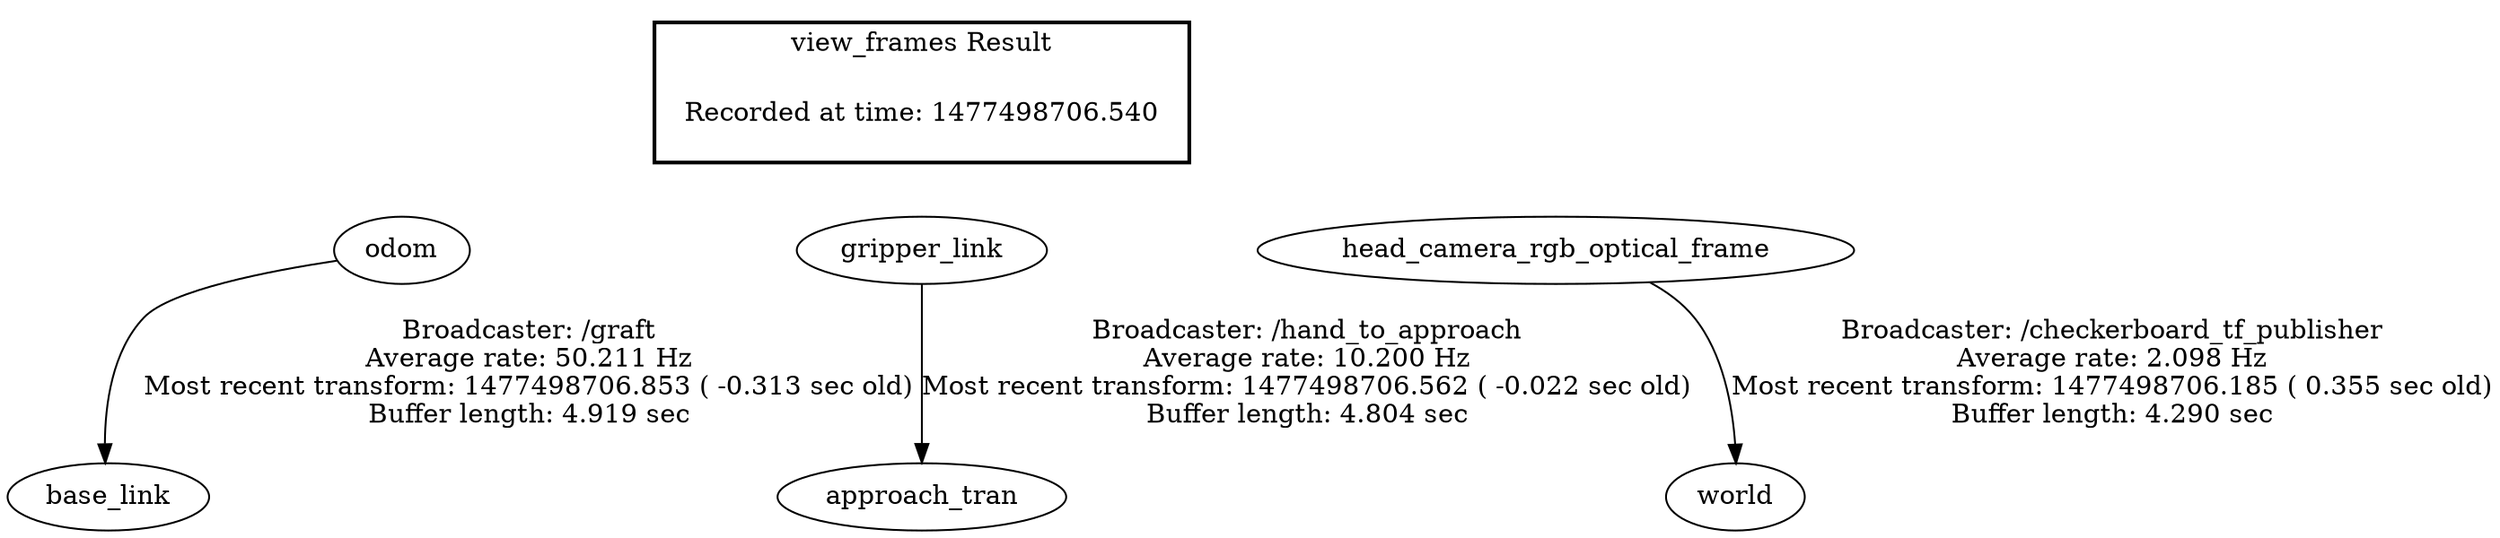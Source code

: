 digraph G {
"odom" -> "base_link"[label="Broadcaster: /graft\nAverage rate: 50.211 Hz\nMost recent transform: 1477498706.853 ( -0.313 sec old)\nBuffer length: 4.919 sec\n"];
"gripper_link" -> "approach_tran"[label="Broadcaster: /hand_to_approach\nAverage rate: 10.200 Hz\nMost recent transform: 1477498706.562 ( -0.022 sec old)\nBuffer length: 4.804 sec\n"];
"head_camera_rgb_optical_frame" -> "world"[label="Broadcaster: /checkerboard_tf_publisher\nAverage rate: 2.098 Hz\nMost recent transform: 1477498706.185 ( 0.355 sec old)\nBuffer length: 4.290 sec\n"];
edge [style=invis];
 subgraph cluster_legend { style=bold; color=black; label ="view_frames Result";
"Recorded at time: 1477498706.540"[ shape=plaintext ] ;
 }->"odom";
edge [style=invis];
 subgraph cluster_legend { style=bold; color=black; label ="view_frames Result";
"Recorded at time: 1477498706.540"[ shape=plaintext ] ;
 }->"gripper_link";
edge [style=invis];
 subgraph cluster_legend { style=bold; color=black; label ="view_frames Result";
"Recorded at time: 1477498706.540"[ shape=plaintext ] ;
 }->"head_camera_rgb_optical_frame";
}